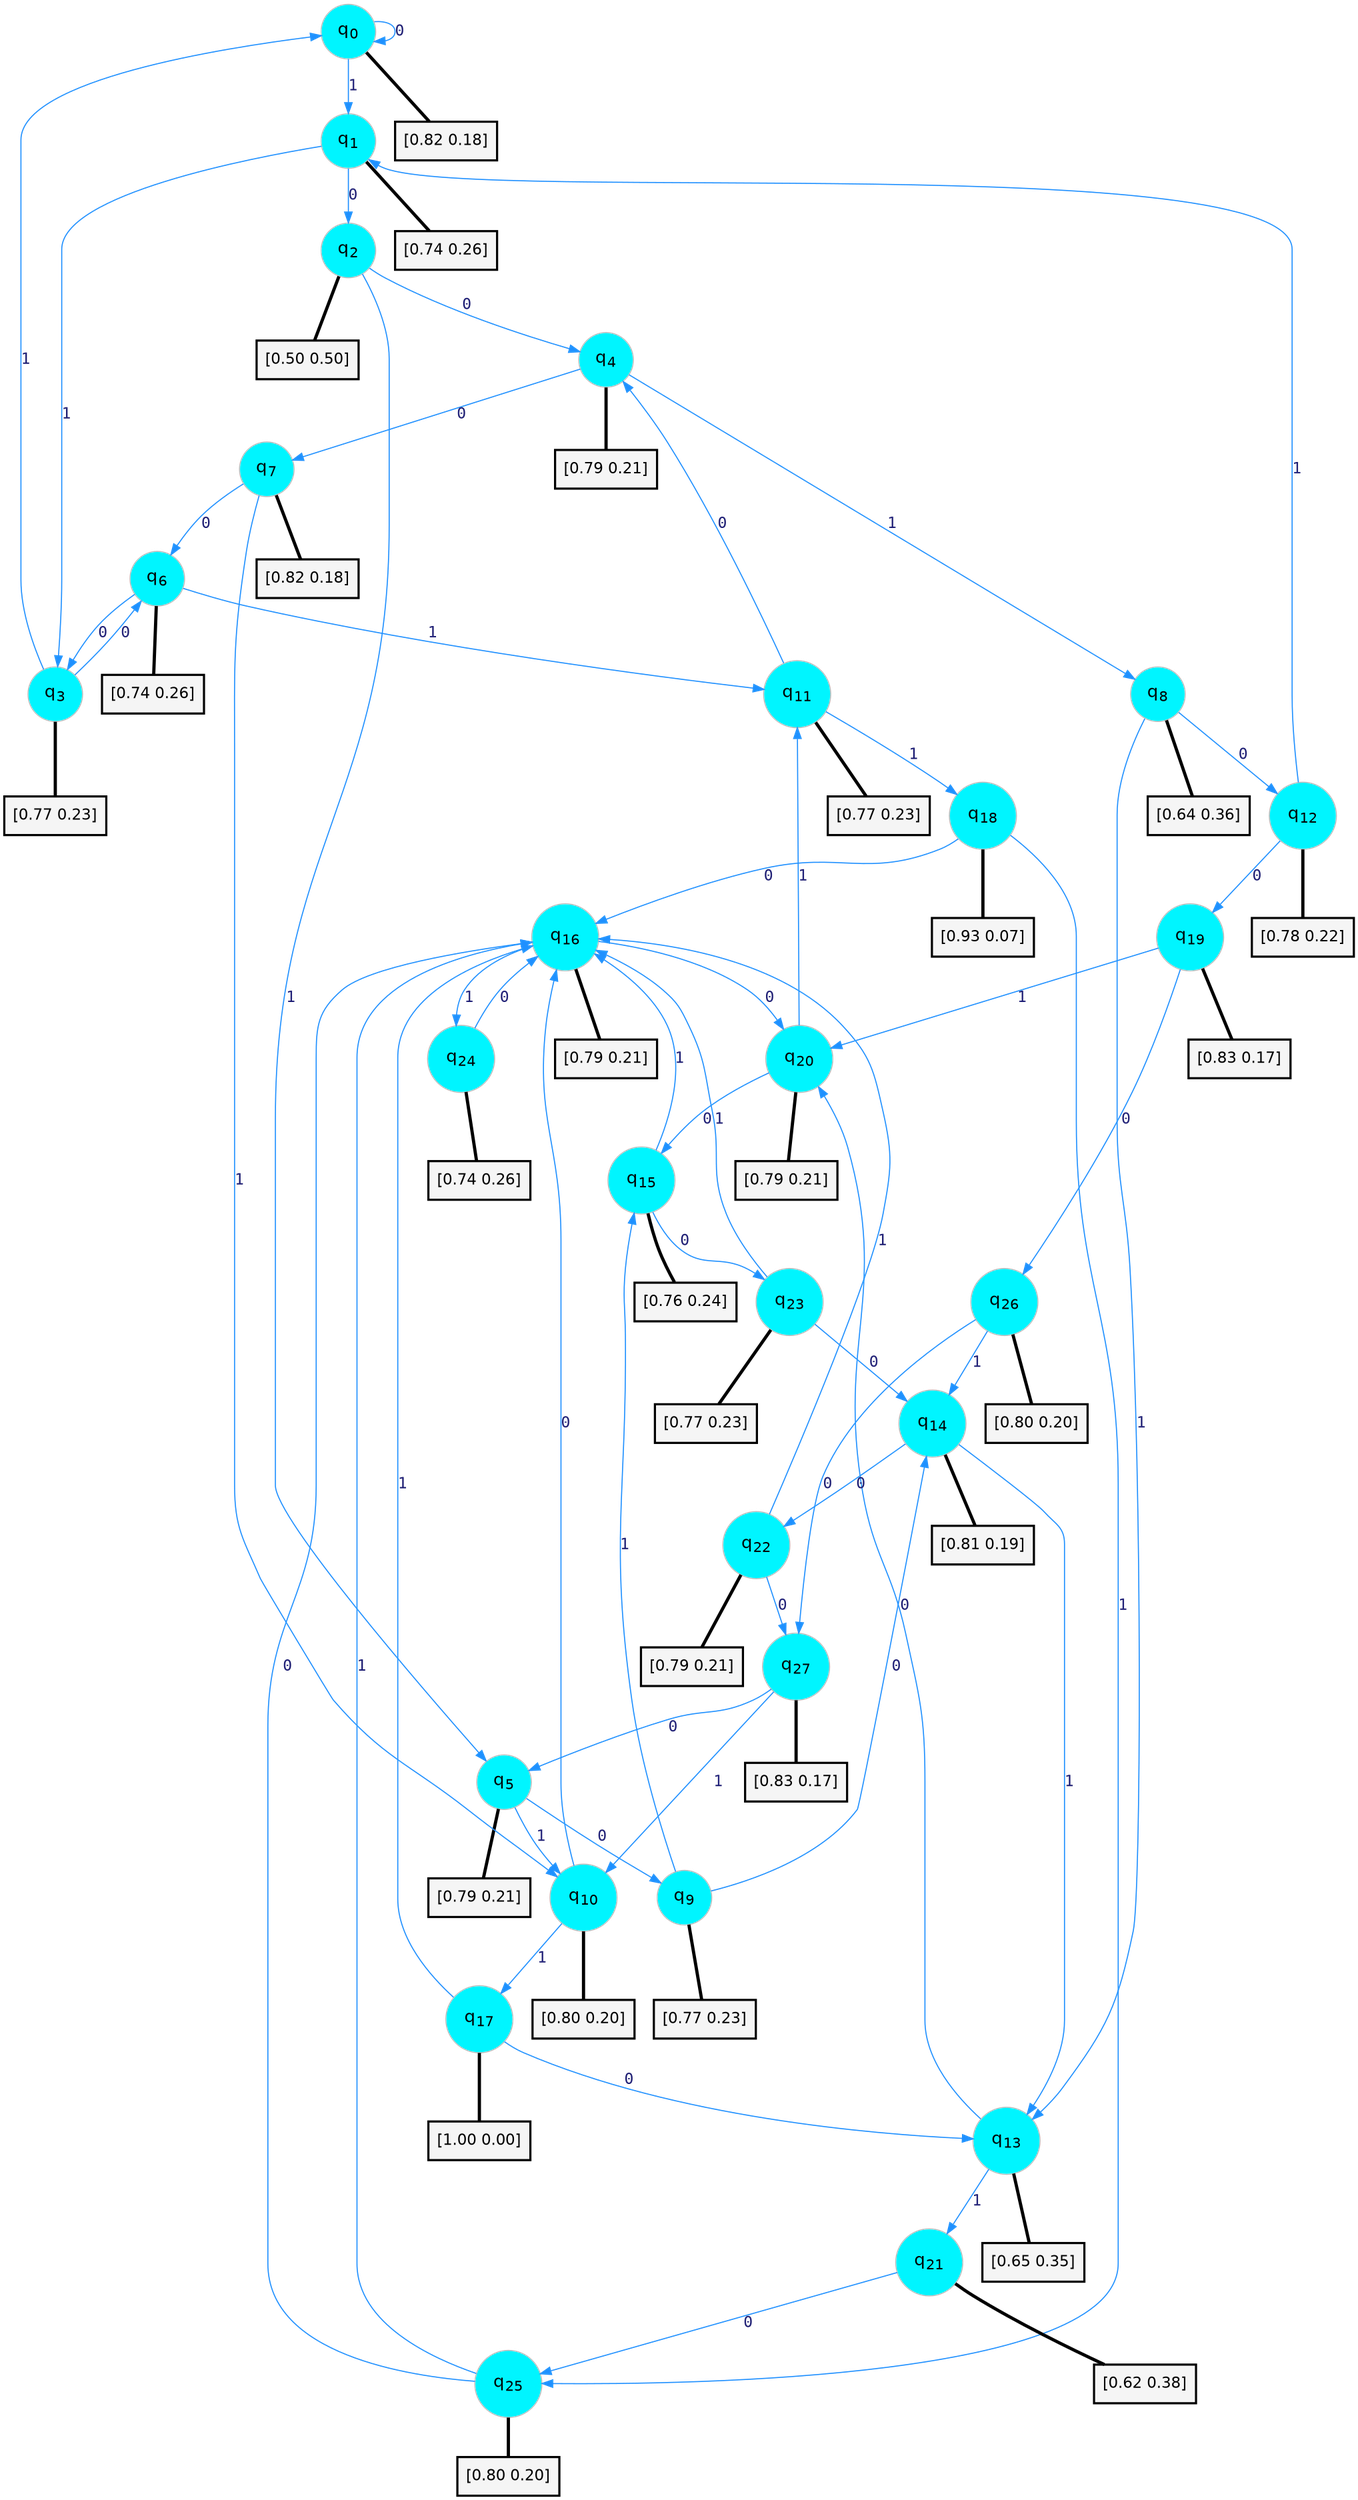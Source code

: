 digraph G {
graph [
bgcolor=transparent, dpi=300, rankdir=TD, size="40,25"];
node [
color=gray, fillcolor=turquoise1, fontcolor=black, fontname=Helvetica, fontsize=16, fontweight=bold, shape=circle, style=filled];
edge [
arrowsize=1, color=dodgerblue1, fontcolor=midnightblue, fontname=courier, fontweight=bold, penwidth=1, style=solid, weight=20];
0[label=<q<SUB>0</SUB>>];
1[label=<q<SUB>1</SUB>>];
2[label=<q<SUB>2</SUB>>];
3[label=<q<SUB>3</SUB>>];
4[label=<q<SUB>4</SUB>>];
5[label=<q<SUB>5</SUB>>];
6[label=<q<SUB>6</SUB>>];
7[label=<q<SUB>7</SUB>>];
8[label=<q<SUB>8</SUB>>];
9[label=<q<SUB>9</SUB>>];
10[label=<q<SUB>10</SUB>>];
11[label=<q<SUB>11</SUB>>];
12[label=<q<SUB>12</SUB>>];
13[label=<q<SUB>13</SUB>>];
14[label=<q<SUB>14</SUB>>];
15[label=<q<SUB>15</SUB>>];
16[label=<q<SUB>16</SUB>>];
17[label=<q<SUB>17</SUB>>];
18[label=<q<SUB>18</SUB>>];
19[label=<q<SUB>19</SUB>>];
20[label=<q<SUB>20</SUB>>];
21[label=<q<SUB>21</SUB>>];
22[label=<q<SUB>22</SUB>>];
23[label=<q<SUB>23</SUB>>];
24[label=<q<SUB>24</SUB>>];
25[label=<q<SUB>25</SUB>>];
26[label=<q<SUB>26</SUB>>];
27[label=<q<SUB>27</SUB>>];
28[label="[0.82 0.18]", shape=box,fontcolor=black, fontname=Helvetica, fontsize=14, penwidth=2, fillcolor=whitesmoke,color=black];
29[label="[0.74 0.26]", shape=box,fontcolor=black, fontname=Helvetica, fontsize=14, penwidth=2, fillcolor=whitesmoke,color=black];
30[label="[0.50 0.50]", shape=box,fontcolor=black, fontname=Helvetica, fontsize=14, penwidth=2, fillcolor=whitesmoke,color=black];
31[label="[0.77 0.23]", shape=box,fontcolor=black, fontname=Helvetica, fontsize=14, penwidth=2, fillcolor=whitesmoke,color=black];
32[label="[0.79 0.21]", shape=box,fontcolor=black, fontname=Helvetica, fontsize=14, penwidth=2, fillcolor=whitesmoke,color=black];
33[label="[0.79 0.21]", shape=box,fontcolor=black, fontname=Helvetica, fontsize=14, penwidth=2, fillcolor=whitesmoke,color=black];
34[label="[0.74 0.26]", shape=box,fontcolor=black, fontname=Helvetica, fontsize=14, penwidth=2, fillcolor=whitesmoke,color=black];
35[label="[0.82 0.18]", shape=box,fontcolor=black, fontname=Helvetica, fontsize=14, penwidth=2, fillcolor=whitesmoke,color=black];
36[label="[0.64 0.36]", shape=box,fontcolor=black, fontname=Helvetica, fontsize=14, penwidth=2, fillcolor=whitesmoke,color=black];
37[label="[0.77 0.23]", shape=box,fontcolor=black, fontname=Helvetica, fontsize=14, penwidth=2, fillcolor=whitesmoke,color=black];
38[label="[0.80 0.20]", shape=box,fontcolor=black, fontname=Helvetica, fontsize=14, penwidth=2, fillcolor=whitesmoke,color=black];
39[label="[0.77 0.23]", shape=box,fontcolor=black, fontname=Helvetica, fontsize=14, penwidth=2, fillcolor=whitesmoke,color=black];
40[label="[0.78 0.22]", shape=box,fontcolor=black, fontname=Helvetica, fontsize=14, penwidth=2, fillcolor=whitesmoke,color=black];
41[label="[0.65 0.35]", shape=box,fontcolor=black, fontname=Helvetica, fontsize=14, penwidth=2, fillcolor=whitesmoke,color=black];
42[label="[0.81 0.19]", shape=box,fontcolor=black, fontname=Helvetica, fontsize=14, penwidth=2, fillcolor=whitesmoke,color=black];
43[label="[0.76 0.24]", shape=box,fontcolor=black, fontname=Helvetica, fontsize=14, penwidth=2, fillcolor=whitesmoke,color=black];
44[label="[0.79 0.21]", shape=box,fontcolor=black, fontname=Helvetica, fontsize=14, penwidth=2, fillcolor=whitesmoke,color=black];
45[label="[1.00 0.00]", shape=box,fontcolor=black, fontname=Helvetica, fontsize=14, penwidth=2, fillcolor=whitesmoke,color=black];
46[label="[0.93 0.07]", shape=box,fontcolor=black, fontname=Helvetica, fontsize=14, penwidth=2, fillcolor=whitesmoke,color=black];
47[label="[0.83 0.17]", shape=box,fontcolor=black, fontname=Helvetica, fontsize=14, penwidth=2, fillcolor=whitesmoke,color=black];
48[label="[0.79 0.21]", shape=box,fontcolor=black, fontname=Helvetica, fontsize=14, penwidth=2, fillcolor=whitesmoke,color=black];
49[label="[0.62 0.38]", shape=box,fontcolor=black, fontname=Helvetica, fontsize=14, penwidth=2, fillcolor=whitesmoke,color=black];
50[label="[0.79 0.21]", shape=box,fontcolor=black, fontname=Helvetica, fontsize=14, penwidth=2, fillcolor=whitesmoke,color=black];
51[label="[0.77 0.23]", shape=box,fontcolor=black, fontname=Helvetica, fontsize=14, penwidth=2, fillcolor=whitesmoke,color=black];
52[label="[0.74 0.26]", shape=box,fontcolor=black, fontname=Helvetica, fontsize=14, penwidth=2, fillcolor=whitesmoke,color=black];
53[label="[0.80 0.20]", shape=box,fontcolor=black, fontname=Helvetica, fontsize=14, penwidth=2, fillcolor=whitesmoke,color=black];
54[label="[0.80 0.20]", shape=box,fontcolor=black, fontname=Helvetica, fontsize=14, penwidth=2, fillcolor=whitesmoke,color=black];
55[label="[0.83 0.17]", shape=box,fontcolor=black, fontname=Helvetica, fontsize=14, penwidth=2, fillcolor=whitesmoke,color=black];
0->0 [label=0];
0->1 [label=1];
0->28 [arrowhead=none, penwidth=3,color=black];
1->2 [label=0];
1->3 [label=1];
1->29 [arrowhead=none, penwidth=3,color=black];
2->4 [label=0];
2->5 [label=1];
2->30 [arrowhead=none, penwidth=3,color=black];
3->6 [label=0];
3->0 [label=1];
3->31 [arrowhead=none, penwidth=3,color=black];
4->7 [label=0];
4->8 [label=1];
4->32 [arrowhead=none, penwidth=3,color=black];
5->9 [label=0];
5->10 [label=1];
5->33 [arrowhead=none, penwidth=3,color=black];
6->3 [label=0];
6->11 [label=1];
6->34 [arrowhead=none, penwidth=3,color=black];
7->6 [label=0];
7->10 [label=1];
7->35 [arrowhead=none, penwidth=3,color=black];
8->12 [label=0];
8->13 [label=1];
8->36 [arrowhead=none, penwidth=3,color=black];
9->14 [label=0];
9->15 [label=1];
9->37 [arrowhead=none, penwidth=3,color=black];
10->16 [label=0];
10->17 [label=1];
10->38 [arrowhead=none, penwidth=3,color=black];
11->4 [label=0];
11->18 [label=1];
11->39 [arrowhead=none, penwidth=3,color=black];
12->19 [label=0];
12->1 [label=1];
12->40 [arrowhead=none, penwidth=3,color=black];
13->20 [label=0];
13->21 [label=1];
13->41 [arrowhead=none, penwidth=3,color=black];
14->22 [label=0];
14->13 [label=1];
14->42 [arrowhead=none, penwidth=3,color=black];
15->23 [label=0];
15->16 [label=1];
15->43 [arrowhead=none, penwidth=3,color=black];
16->20 [label=0];
16->24 [label=1];
16->44 [arrowhead=none, penwidth=3,color=black];
17->13 [label=0];
17->16 [label=1];
17->45 [arrowhead=none, penwidth=3,color=black];
18->16 [label=0];
18->25 [label=1];
18->46 [arrowhead=none, penwidth=3,color=black];
19->26 [label=0];
19->20 [label=1];
19->47 [arrowhead=none, penwidth=3,color=black];
20->15 [label=0];
20->11 [label=1];
20->48 [arrowhead=none, penwidth=3,color=black];
21->25 [label=0];
21->49 [arrowhead=none, penwidth=3,color=black];
22->27 [label=0];
22->16 [label=1];
22->50 [arrowhead=none, penwidth=3,color=black];
23->14 [label=0];
23->16 [label=1];
23->51 [arrowhead=none, penwidth=3,color=black];
24->16 [label=0];
24->52 [arrowhead=none, penwidth=3,color=black];
25->16 [label=0];
25->16 [label=1];
25->53 [arrowhead=none, penwidth=3,color=black];
26->27 [label=0];
26->14 [label=1];
26->54 [arrowhead=none, penwidth=3,color=black];
27->5 [label=0];
27->10 [label=1];
27->55 [arrowhead=none, penwidth=3,color=black];
}
